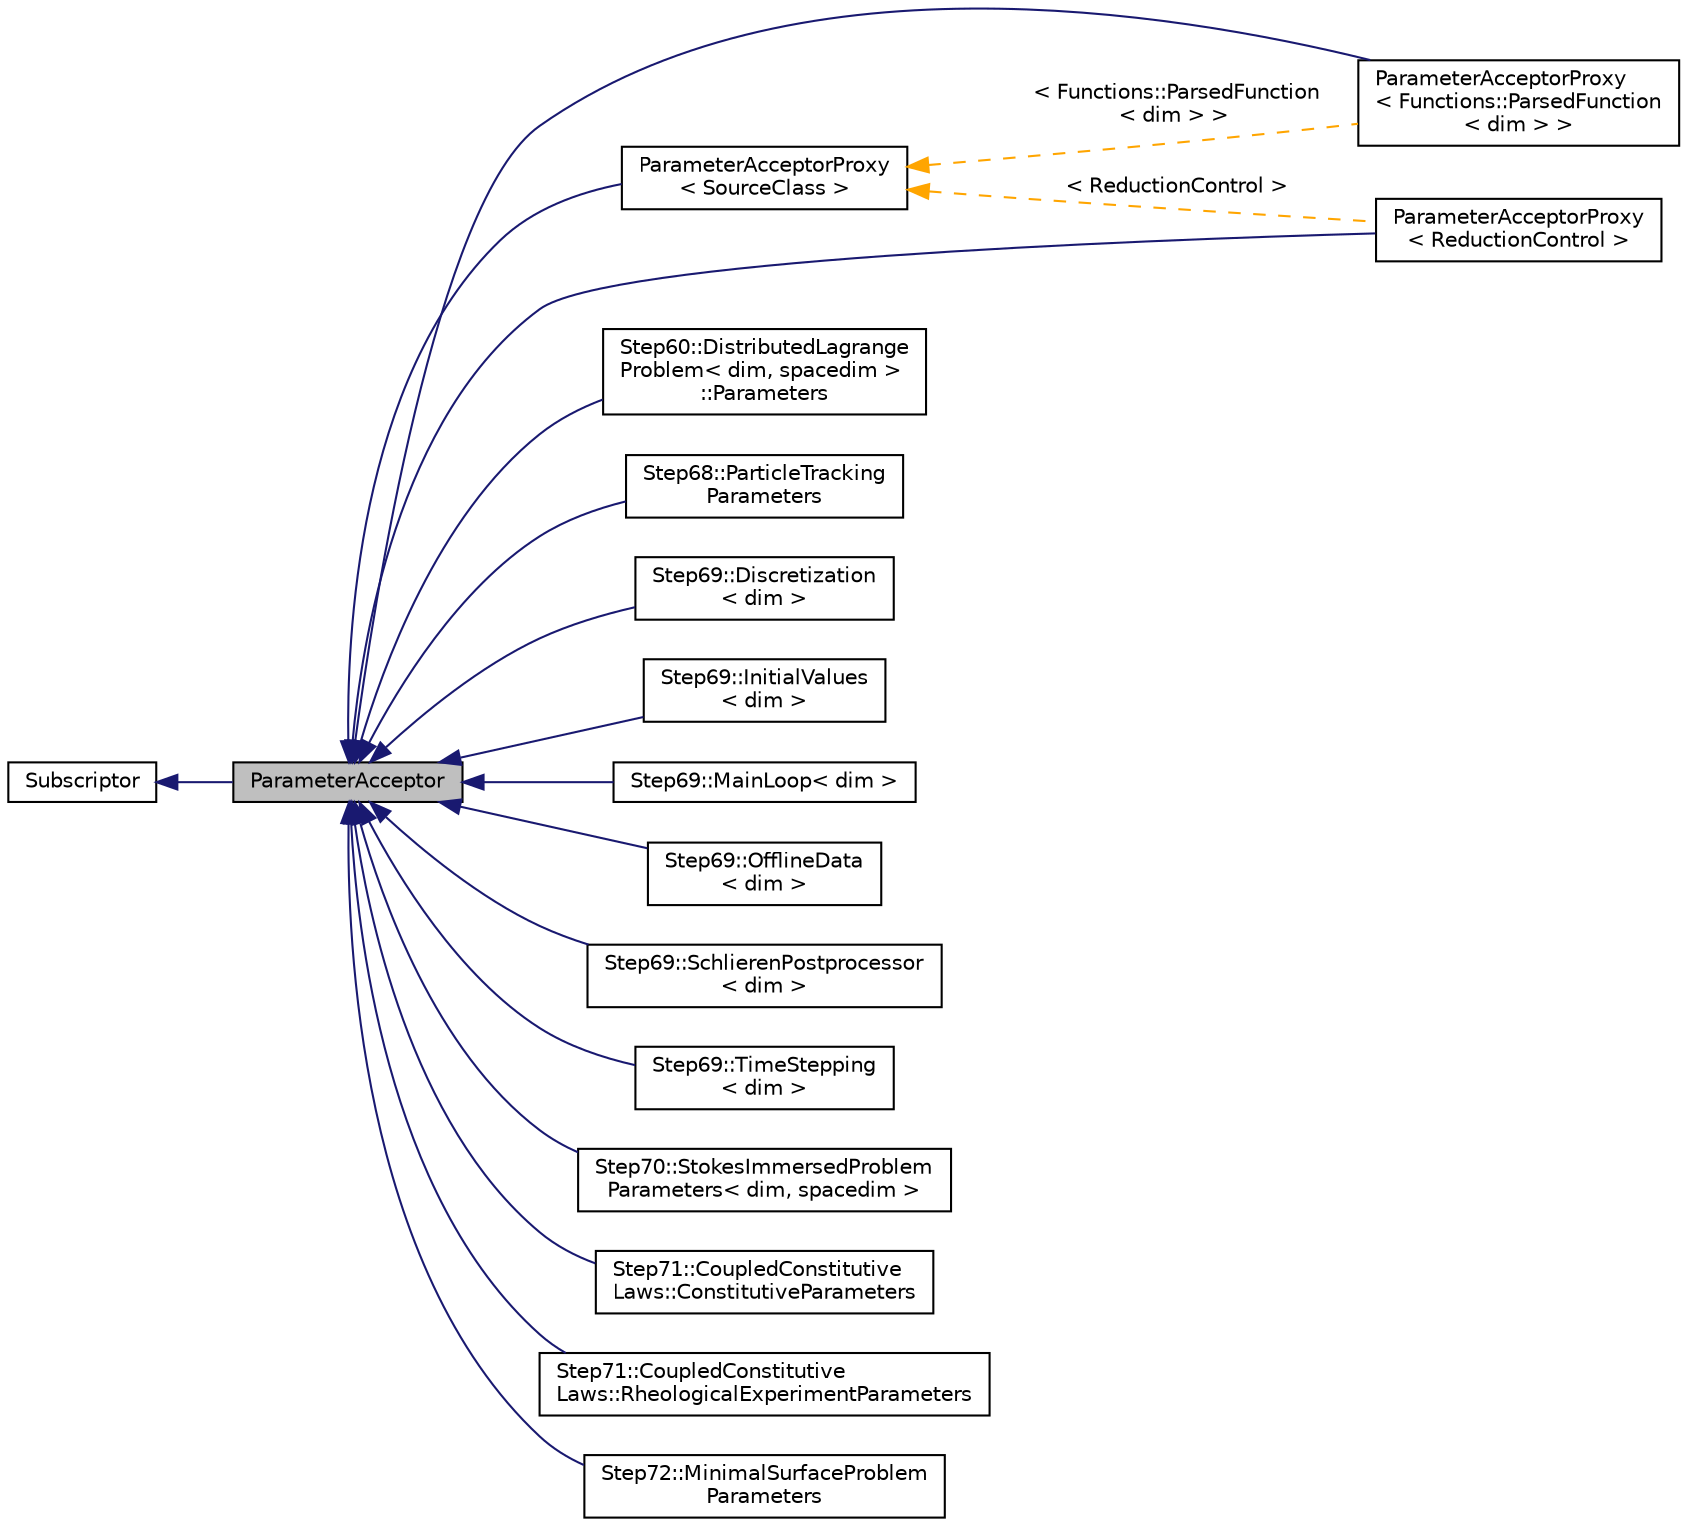 digraph "ParameterAcceptor"
{
 // LATEX_PDF_SIZE
  edge [fontname="Helvetica",fontsize="10",labelfontname="Helvetica",labelfontsize="10"];
  node [fontname="Helvetica",fontsize="10",shape=record];
  rankdir="LR";
  Node1 [label="ParameterAcceptor",height=0.2,width=0.4,color="black", fillcolor="grey75", style="filled", fontcolor="black",tooltip=" "];
  Node2 -> Node1 [dir="back",color="midnightblue",fontsize="10",style="solid",fontname="Helvetica"];
  Node2 [label="Subscriptor",height=0.2,width=0.4,color="black", fillcolor="white", style="filled",URL="$classSubscriptor.html",tooltip=" "];
  Node1 -> Node3 [dir="back",color="midnightblue",fontsize="10",style="solid",fontname="Helvetica"];
  Node3 [label="ParameterAcceptorProxy\l\< SourceClass \>",height=0.2,width=0.4,color="black", fillcolor="white", style="filled",URL="$classParameterAcceptorProxy.html",tooltip=" "];
  Node3 -> Node4 [dir="back",color="orange",fontsize="10",style="dashed",label=" \< Functions::ParsedFunction\l\< dim \> \>" ,fontname="Helvetica"];
  Node4 [label="ParameterAcceptorProxy\l\< Functions::ParsedFunction\l\< dim \> \>",height=0.2,width=0.4,color="black", fillcolor="white", style="filled",URL="$classParameterAcceptorProxy.html",tooltip=" "];
  Node3 -> Node5 [dir="back",color="orange",fontsize="10",style="dashed",label=" \< ReductionControl \>" ,fontname="Helvetica"];
  Node5 [label="ParameterAcceptorProxy\l\< ReductionControl \>",height=0.2,width=0.4,color="black", fillcolor="white", style="filled",URL="$classParameterAcceptorProxy.html",tooltip=" "];
  Node1 -> Node4 [dir="back",color="midnightblue",fontsize="10",style="solid",fontname="Helvetica"];
  Node1 -> Node5 [dir="back",color="midnightblue",fontsize="10",style="solid",fontname="Helvetica"];
  Node1 -> Node6 [dir="back",color="midnightblue",fontsize="10",style="solid",fontname="Helvetica"];
  Node6 [label="Step60::DistributedLagrange\lProblem\< dim, spacedim \>\l::Parameters",height=0.2,width=0.4,color="black", fillcolor="white", style="filled",URL="$classStep60_1_1DistributedLagrangeProblem_1_1Parameters.html",tooltip=" "];
  Node1 -> Node7 [dir="back",color="midnightblue",fontsize="10",style="solid",fontname="Helvetica"];
  Node7 [label="Step68::ParticleTracking\lParameters",height=0.2,width=0.4,color="black", fillcolor="white", style="filled",URL="$classStep68_1_1ParticleTrackingParameters.html",tooltip=" "];
  Node1 -> Node8 [dir="back",color="midnightblue",fontsize="10",style="solid",fontname="Helvetica"];
  Node8 [label="Step69::Discretization\l\< dim \>",height=0.2,width=0.4,color="black", fillcolor="white", style="filled",URL="$classStep69_1_1Discretization.html",tooltip=" "];
  Node1 -> Node9 [dir="back",color="midnightblue",fontsize="10",style="solid",fontname="Helvetica"];
  Node9 [label="Step69::InitialValues\l\< dim \>",height=0.2,width=0.4,color="black", fillcolor="white", style="filled",URL="$classStep69_1_1InitialValues.html",tooltip=" "];
  Node1 -> Node10 [dir="back",color="midnightblue",fontsize="10",style="solid",fontname="Helvetica"];
  Node10 [label="Step69::MainLoop\< dim \>",height=0.2,width=0.4,color="black", fillcolor="white", style="filled",URL="$classStep69_1_1MainLoop.html",tooltip=" "];
  Node1 -> Node11 [dir="back",color="midnightblue",fontsize="10",style="solid",fontname="Helvetica"];
  Node11 [label="Step69::OfflineData\l\< dim \>",height=0.2,width=0.4,color="black", fillcolor="white", style="filled",URL="$classStep69_1_1OfflineData.html",tooltip=" "];
  Node1 -> Node12 [dir="back",color="midnightblue",fontsize="10",style="solid",fontname="Helvetica"];
  Node12 [label="Step69::SchlierenPostprocessor\l\< dim \>",height=0.2,width=0.4,color="black", fillcolor="white", style="filled",URL="$classStep69_1_1SchlierenPostprocessor.html",tooltip=" "];
  Node1 -> Node13 [dir="back",color="midnightblue",fontsize="10",style="solid",fontname="Helvetica"];
  Node13 [label="Step69::TimeStepping\l\< dim \>",height=0.2,width=0.4,color="black", fillcolor="white", style="filled",URL="$classStep69_1_1TimeStepping.html",tooltip=" "];
  Node1 -> Node14 [dir="back",color="midnightblue",fontsize="10",style="solid",fontname="Helvetica"];
  Node14 [label="Step70::StokesImmersedProblem\lParameters\< dim, spacedim \>",height=0.2,width=0.4,color="black", fillcolor="white", style="filled",URL="$classStep70_1_1StokesImmersedProblemParameters.html",tooltip=" "];
  Node1 -> Node15 [dir="back",color="midnightblue",fontsize="10",style="solid",fontname="Helvetica"];
  Node15 [label="Step71::CoupledConstitutive\lLaws::ConstitutiveParameters",height=0.2,width=0.4,color="black", fillcolor="white", style="filled",URL="$classStep71_1_1CoupledConstitutiveLaws_1_1ConstitutiveParameters.html",tooltip=" "];
  Node1 -> Node16 [dir="back",color="midnightblue",fontsize="10",style="solid",fontname="Helvetica"];
  Node16 [label="Step71::CoupledConstitutive\lLaws::RheologicalExperimentParameters",height=0.2,width=0.4,color="black", fillcolor="white", style="filled",URL="$classStep71_1_1CoupledConstitutiveLaws_1_1RheologicalExperimentParameters.html",tooltip=" "];
  Node1 -> Node17 [dir="back",color="midnightblue",fontsize="10",style="solid",fontname="Helvetica"];
  Node17 [label="Step72::MinimalSurfaceProblem\lParameters",height=0.2,width=0.4,color="black", fillcolor="white", style="filled",URL="$classStep72_1_1MinimalSurfaceProblemParameters.html",tooltip=" "];
}

